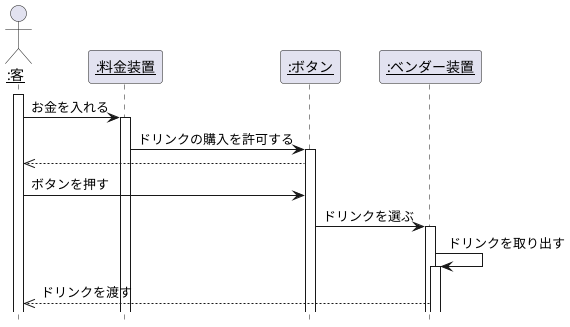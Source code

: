 @startuml 演習6-4-3
hide footbox
Actor "<U>:客</u>" as customer
participant "<U>:料金装置</u>" as price
participant "<U>:ボタン</u>" as button
participant "<U>:ベンダー装置</u>" as vendor

activate customer
customer -> price: お金を入れる
activate  price
price -> button : ドリンクの購入を許可する
activate button
button -->> customer 
customer -> button: ボタンを押す
button -> vendor: ドリンクを選ぶ
activate vendor
vendor -> vendor: ドリンクを取り出す
activate vendor
vendor -->> customer: ドリンクを渡す

@enduml